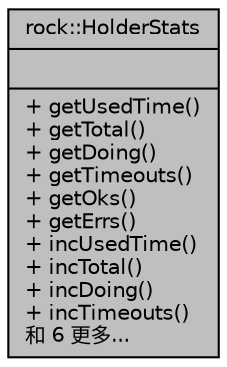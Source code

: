 digraph "rock::HolderStats"
{
 // LATEX_PDF_SIZE
  edge [fontname="Helvetica",fontsize="10",labelfontname="Helvetica",labelfontsize="10"];
  node [fontname="Helvetica",fontsize="10",shape=record];
  Node1 [label="{rock::HolderStats\n||+ getUsedTime()\l+ getTotal()\l+ getDoing()\l+ getTimeouts()\l+ getOks()\l+ getErrs()\l+ incUsedTime()\l+ incTotal()\l+ incDoing()\l+ incTimeouts()\l和 6 更多...\l}",height=0.2,width=0.4,color="black", fillcolor="grey75", style="filled", fontcolor="black",tooltip=" "];
}
